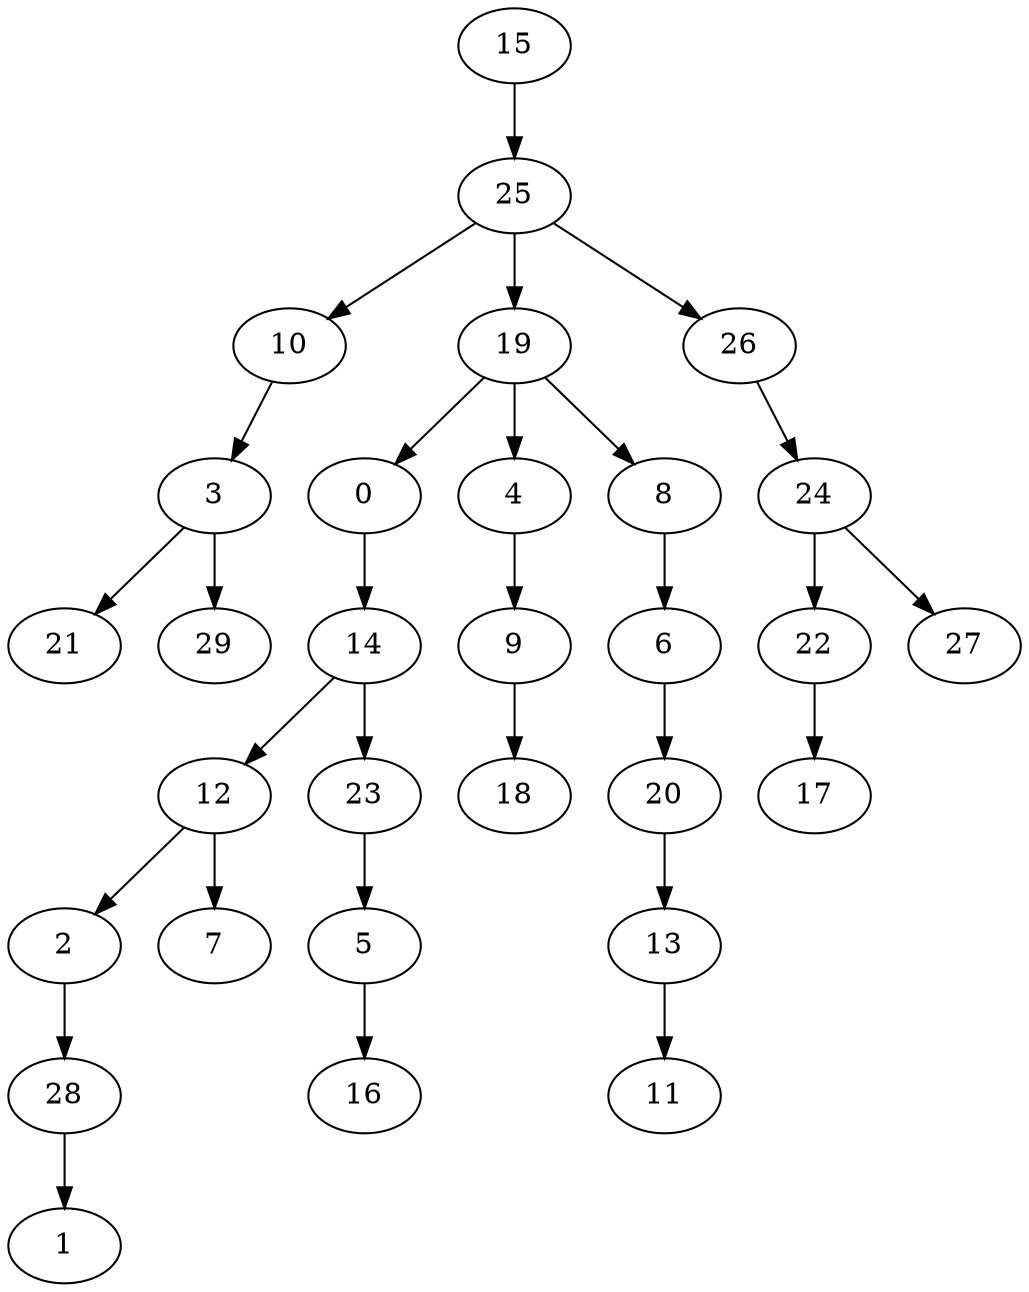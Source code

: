 strict digraph "" {
	0 -> 14;
	2 -> 28;
	3 -> 21;
	3 -> 29;
	4 -> 9;
	5 -> 16;
	6 -> 20;
	8 -> 6;
	9 -> 18;
	10 -> 3;
	12 -> 2;
	12 -> 7;
	13 -> 11;
	14 -> 12;
	14 -> 23;
	15 -> 25;
	19 -> 0;
	19 -> 4;
	19 -> 8;
	20 -> 13;
	22 -> 17;
	23 -> 5;
	24 -> 22;
	24 -> 27;
	25 -> 10;
	25 -> 19;
	25 -> 26;
	26 -> 24;
	28 -> 1;
}
